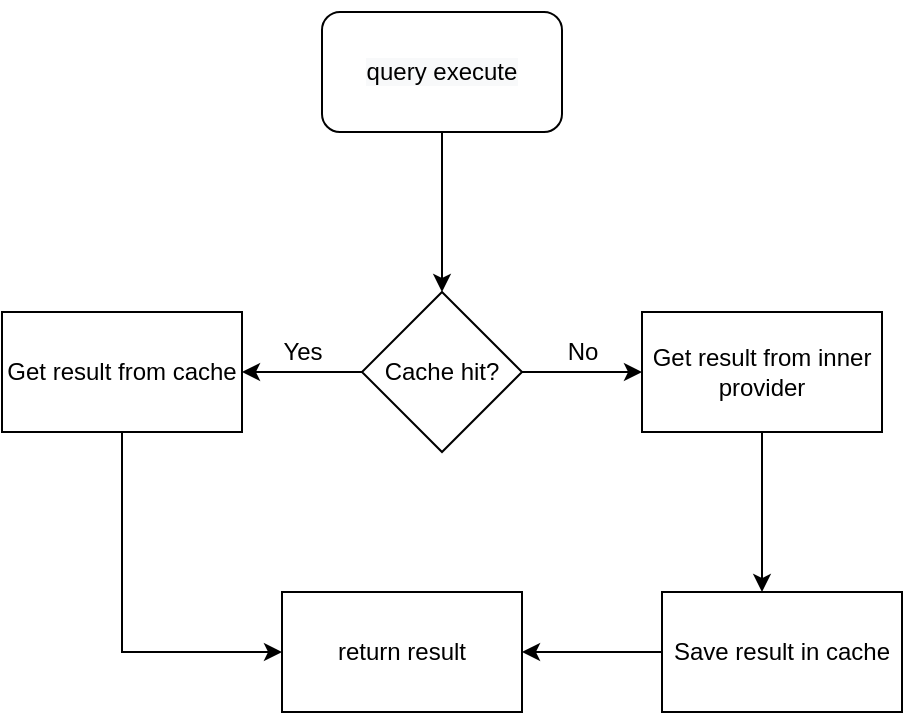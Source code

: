 <mxfile version="14.6.13" type="device" pages="2"><diagram id="ZxWeFuiH1YM7C5q7cPjo" name="flow diagram "><mxGraphModel dx="1086" dy="806" grid="1" gridSize="10" guides="1" tooltips="1" connect="1" arrows="1" fold="1" page="1" pageScale="1" pageWidth="850" pageHeight="1100" math="0" shadow="0"><root><mxCell id="0"/><mxCell id="1" parent="0"/><mxCell id="iX66w6o0oFNE3rM2UQOI-6" value="" style="edgeStyle=orthogonalEdgeStyle;rounded=0;orthogonalLoop=1;jettySize=auto;html=1;" parent="1" source="iX66w6o0oFNE3rM2UQOI-2" target="iX66w6o0oFNE3rM2UQOI-5" edge="1"><mxGeometry relative="1" as="geometry"/></mxCell><mxCell id="iX66w6o0oFNE3rM2UQOI-8" value="" style="edgeStyle=orthogonalEdgeStyle;rounded=0;orthogonalLoop=1;jettySize=auto;html=1;" parent="1" source="iX66w6o0oFNE3rM2UQOI-2" target="iX66w6o0oFNE3rM2UQOI-7" edge="1"><mxGeometry relative="1" as="geometry"/></mxCell><mxCell id="iX66w6o0oFNE3rM2UQOI-2" value="Cache hit?" style="rhombus;whiteSpace=wrap;html=1;" parent="1" vertex="1"><mxGeometry x="300" y="190" width="80" height="80" as="geometry"/></mxCell><mxCell id="iX66w6o0oFNE3rM2UQOI-4" value="" style="edgeStyle=orthogonalEdgeStyle;rounded=0;orthogonalLoop=1;jettySize=auto;html=1;" parent="1" source="iX66w6o0oFNE3rM2UQOI-3" target="iX66w6o0oFNE3rM2UQOI-2" edge="1"><mxGeometry relative="1" as="geometry"/></mxCell><mxCell id="iX66w6o0oFNE3rM2UQOI-3" value="&#10;&#10;&lt;span style=&quot;color: rgb(0, 0, 0); font-family: helvetica; font-size: 12px; font-style: normal; font-weight: 400; letter-spacing: normal; text-align: center; text-indent: 0px; text-transform: none; word-spacing: 0px; background-color: rgb(248, 249, 250); display: inline; float: none;&quot;&gt;query execute&lt;/span&gt;&#10;&#10;" style="rounded=1;whiteSpace=wrap;html=1;" parent="1" vertex="1"><mxGeometry x="280" y="50" width="120" height="60" as="geometry"/></mxCell><mxCell id="iX66w6o0oFNE3rM2UQOI-10" value="" style="edgeStyle=orthogonalEdgeStyle;rounded=0;orthogonalLoop=1;jettySize=auto;html=1;" parent="1" source="iX66w6o0oFNE3rM2UQOI-5" edge="1"><mxGeometry relative="1" as="geometry"><mxPoint x="500" y="340" as="targetPoint"/></mxGeometry></mxCell><mxCell id="iX66w6o0oFNE3rM2UQOI-5" value="Get result from inner provider" style="whiteSpace=wrap;html=1;" parent="1" vertex="1"><mxGeometry x="440" y="200" width="120" height="60" as="geometry"/></mxCell><mxCell id="iX66w6o0oFNE3rM2UQOI-14" value="" style="edgeStyle=orthogonalEdgeStyle;rounded=0;orthogonalLoop=1;jettySize=auto;html=1;" parent="1" source="iX66w6o0oFNE3rM2UQOI-7" target="iX66w6o0oFNE3rM2UQOI-17" edge="1"><mxGeometry relative="1" as="geometry"><mxPoint x="180" y="390" as="targetPoint"/><Array as="points"><mxPoint x="180" y="370"/></Array></mxGeometry></mxCell><mxCell id="iX66w6o0oFNE3rM2UQOI-7" value="Get result from cache" style="whiteSpace=wrap;html=1;" parent="1" vertex="1"><mxGeometry x="120" y="200" width="120" height="60" as="geometry"/></mxCell><mxCell id="iX66w6o0oFNE3rM2UQOI-18" value="" style="edgeStyle=orthogonalEdgeStyle;rounded=0;orthogonalLoop=1;jettySize=auto;html=1;" parent="1" source="iX66w6o0oFNE3rM2UQOI-12" target="iX66w6o0oFNE3rM2UQOI-17" edge="1"><mxGeometry relative="1" as="geometry"/></mxCell><mxCell id="iX66w6o0oFNE3rM2UQOI-12" value="Save result in cache" style="whiteSpace=wrap;html=1;" parent="1" vertex="1"><mxGeometry x="450" y="340" width="120" height="60" as="geometry"/></mxCell><mxCell id="iX66w6o0oFNE3rM2UQOI-15" value="No" style="text;html=1;align=center;verticalAlign=middle;resizable=0;points=[];autosize=1;" parent="1" vertex="1"><mxGeometry x="395" y="210" width="30" height="20" as="geometry"/></mxCell><mxCell id="iX66w6o0oFNE3rM2UQOI-16" value="Yes" style="text;html=1;align=center;verticalAlign=middle;resizable=0;points=[];autosize=1;" parent="1" vertex="1"><mxGeometry x="250" y="210" width="40" height="20" as="geometry"/></mxCell><mxCell id="iX66w6o0oFNE3rM2UQOI-17" value="return result" style="whiteSpace=wrap;html=1;" parent="1" vertex="1"><mxGeometry x="260" y="340" width="120" height="60" as="geometry"/></mxCell></root></mxGraphModel></diagram><diagram id="7UEDsV1w-DPY_pW8CMTn" name="schema"><mxGraphModel dx="1086" dy="806" grid="1" gridSize="10" guides="1" tooltips="1" connect="1" arrows="1" fold="1" page="1" pageScale="1" pageWidth="850" pageHeight="1100" math="0" shadow="0"><root><mxCell id="yDAqY3M_eA9Ot9ZKds87-0"/><mxCell id="yDAqY3M_eA9Ot9ZKds87-1" parent="yDAqY3M_eA9Ot9ZKds87-0"/><mxCell id="yDAqY3M_eA9Ot9ZKds87-2" value="«interface»&lt;br&gt;&lt;b&gt;I&lt;/b&gt;&lt;span&gt;RestaurantProvider&lt;/span&gt;&lt;p class=&quot;MsoNormal&quot;&gt;&lt;/p&gt;" style="html=1;" parent="yDAqY3M_eA9Ot9ZKds87-1" vertex="1"><mxGeometry x="370" y="210" width="170" height="50" as="geometry"/></mxCell><mxCell id="yDAqY3M_eA9Ot9ZKds87-7" value="CacheRestaurantProvider&#10;" style="swimlane;fontStyle=1;align=center;verticalAlign=top;childLayout=stackLayout;horizontal=1;startSize=26;horizontalStack=0;resizeParent=1;resizeParentMax=0;resizeLast=0;collapsible=1;marginBottom=0;" parent="yDAqY3M_eA9Ot9ZKds87-1" vertex="1"><mxGeometry x="510" y="330" width="300" height="180" as="geometry"/></mxCell><mxCell id="yDAqY3M_eA9Ot9ZKds87-8" value="- innerProvider: IRestaurantProvider" style="text;strokeColor=none;fillColor=none;align=left;verticalAlign=top;spacingLeft=4;spacingRight=4;overflow=hidden;rotatable=0;points=[[0,0.5],[1,0.5]];portConstraint=eastwest;" parent="yDAqY3M_eA9Ot9ZKds87-7" vertex="1"><mxGeometry y="26" width="300" height="26" as="geometry"/></mxCell><mxCell id="yDAqY3M_eA9Ot9ZKds87-9" value="" style="line;strokeWidth=1;fillColor=none;align=left;verticalAlign=middle;spacingTop=-1;spacingLeft=3;spacingRight=3;rotatable=0;labelPosition=right;points=[];portConstraint=eastwest;" parent="yDAqY3M_eA9Ot9ZKds87-7" vertex="1"><mxGeometry y="52" width="300" height="8" as="geometry"/></mxCell><mxCell id="yDAqY3M_eA9Ot9ZKds87-10" value="+ getRestaurantByname(String): Restaurant&#10;&#10;+ getRestaurantByLocation(String): Set&lt;Restaurant&gt;" style="text;strokeColor=none;fillColor=none;align=left;verticalAlign=top;spacingLeft=4;spacingRight=4;overflow=hidden;rotatable=0;points=[[0,0.5],[1,0.5]];portConstraint=eastwest;" parent="yDAqY3M_eA9Ot9ZKds87-7" vertex="1"><mxGeometry y="60" width="300" height="120" as="geometry"/></mxCell><mxCell id="yDAqY3M_eA9Ot9ZKds87-11" value="" style="endArrow=block;dashed=1;endFill=0;endSize=12;html=1;exitX=0.5;exitY=0;exitDx=0;exitDy=0;entryX=0.5;entryY=1;entryDx=0;entryDy=0;" parent="yDAqY3M_eA9Ot9ZKds87-1" source="yDAqY3M_eA9Ot9ZKds87-3" target="yDAqY3M_eA9Ot9ZKds87-2" edge="1"><mxGeometry width="160" relative="1" as="geometry"><mxPoint x="340" y="520" as="sourcePoint"/><mxPoint x="500" y="520" as="targetPoint"/></mxGeometry></mxCell><mxCell id="yDAqY3M_eA9Ot9ZKds87-12" value="" style="endArrow=block;dashed=1;endFill=0;endSize=12;html=1;exitX=0.5;exitY=0;exitDx=0;exitDy=0;" parent="yDAqY3M_eA9Ot9ZKds87-1" source="yDAqY3M_eA9Ot9ZKds87-7" edge="1"><mxGeometry width="160" relative="1" as="geometry"><mxPoint x="340" y="520" as="sourcePoint"/><mxPoint x="450" y="260" as="targetPoint"/></mxGeometry></mxCell><mxCell id="yDAqY3M_eA9Ot9ZKds87-13" value="Use" style="endArrow=open;endSize=12;dashed=1;html=1;exitX=0;exitY=0.5;exitDx=0;exitDy=0;" parent="yDAqY3M_eA9Ot9ZKds87-1" source="yDAqY3M_eA9Ot9ZKds87-8" target="yDAqY3M_eA9Ot9ZKds87-4" edge="1"><mxGeometry width="160" relative="1" as="geometry"><mxPoint x="340" y="520" as="sourcePoint"/><mxPoint x="500" y="520" as="targetPoint"/></mxGeometry></mxCell><mxCell id="yDAqY3M_eA9Ot9ZKds87-3" value="MongoRestaurantProvider&#10;" style="swimlane;fontStyle=1;align=center;verticalAlign=top;childLayout=stackLayout;horizontal=1;startSize=26;horizontalStack=0;resizeParent=1;resizeParentMax=0;resizeLast=0;collapsible=1;marginBottom=0;" parent="yDAqY3M_eA9Ot9ZKds87-1" vertex="1"><mxGeometry x="20" y="330" width="340" height="190" as="geometry"/></mxCell><mxCell id="yDAqY3M_eA9Ot9ZKds87-4" value="- mongoClient" style="text;strokeColor=none;fillColor=none;align=left;verticalAlign=top;spacingLeft=4;spacingRight=4;overflow=hidden;rotatable=0;points=[[0,0.5],[1,0.5]];portConstraint=eastwest;" parent="yDAqY3M_eA9Ot9ZKds87-3" vertex="1"><mxGeometry y="26" width="340" height="26" as="geometry"/></mxCell><mxCell id="yDAqY3M_eA9Ot9ZKds87-5" value="" style="line;strokeWidth=1;fillColor=none;align=left;verticalAlign=middle;spacingTop=-1;spacingLeft=3;spacingRight=3;rotatable=0;labelPosition=right;points=[];portConstraint=eastwest;" parent="yDAqY3M_eA9Ot9ZKds87-3" vertex="1"><mxGeometry y="52" width="340" height="8" as="geometry"/></mxCell><mxCell id="yDAqY3M_eA9Ot9ZKds87-6" value="+ getRestaurantByname(String): Restaurant&#10;&#10;+ getRestaurantByLocation(String): Set&lt;Restaurant&gt;" style="text;strokeColor=none;fillColor=none;align=left;verticalAlign=top;spacingLeft=4;spacingRight=4;overflow=hidden;rotatable=0;points=[[0,0.5],[1,0.5]];portConstraint=eastwest;" parent="yDAqY3M_eA9Ot9ZKds87-3" vertex="1"><mxGeometry y="60" width="340" height="130" as="geometry"/></mxCell><mxCell id="yDAqY3M_eA9Ot9ZKds87-15" value="Restaurant" style="swimlane;fontStyle=1;align=center;verticalAlign=top;childLayout=stackLayout;horizontal=1;startSize=26;horizontalStack=0;resizeParent=1;resizeParentMax=0;resizeLast=0;collapsible=1;marginBottom=0;" parent="yDAqY3M_eA9Ot9ZKds87-1" vertex="1"><mxGeometry x="60" y="60" width="140" height="130" as="geometry"/></mxCell><mxCell id="yDAqY3M_eA9Ot9ZKds87-16" value="- name: string&#10;- type: string&#10;- location: string&#10;- display: bool&#10;" style="text;strokeColor=none;fillColor=none;align=left;verticalAlign=top;spacingLeft=4;spacingRight=4;overflow=hidden;rotatable=0;points=[[0,0.5],[1,0.5]];portConstraint=eastwest;" parent="yDAqY3M_eA9Ot9ZKds87-15" vertex="1"><mxGeometry y="26" width="140" height="84" as="geometry"/></mxCell><mxCell id="yDAqY3M_eA9Ot9ZKds87-17" value="" style="line;strokeWidth=1;fillColor=none;align=left;verticalAlign=middle;spacingTop=-1;spacingLeft=3;spacingRight=3;rotatable=0;labelPosition=right;points=[];portConstraint=eastwest;" parent="yDAqY3M_eA9Ot9ZKds87-15" vertex="1"><mxGeometry y="110" width="140" height="20" as="geometry"/></mxCell></root></mxGraphModel></diagram></mxfile>